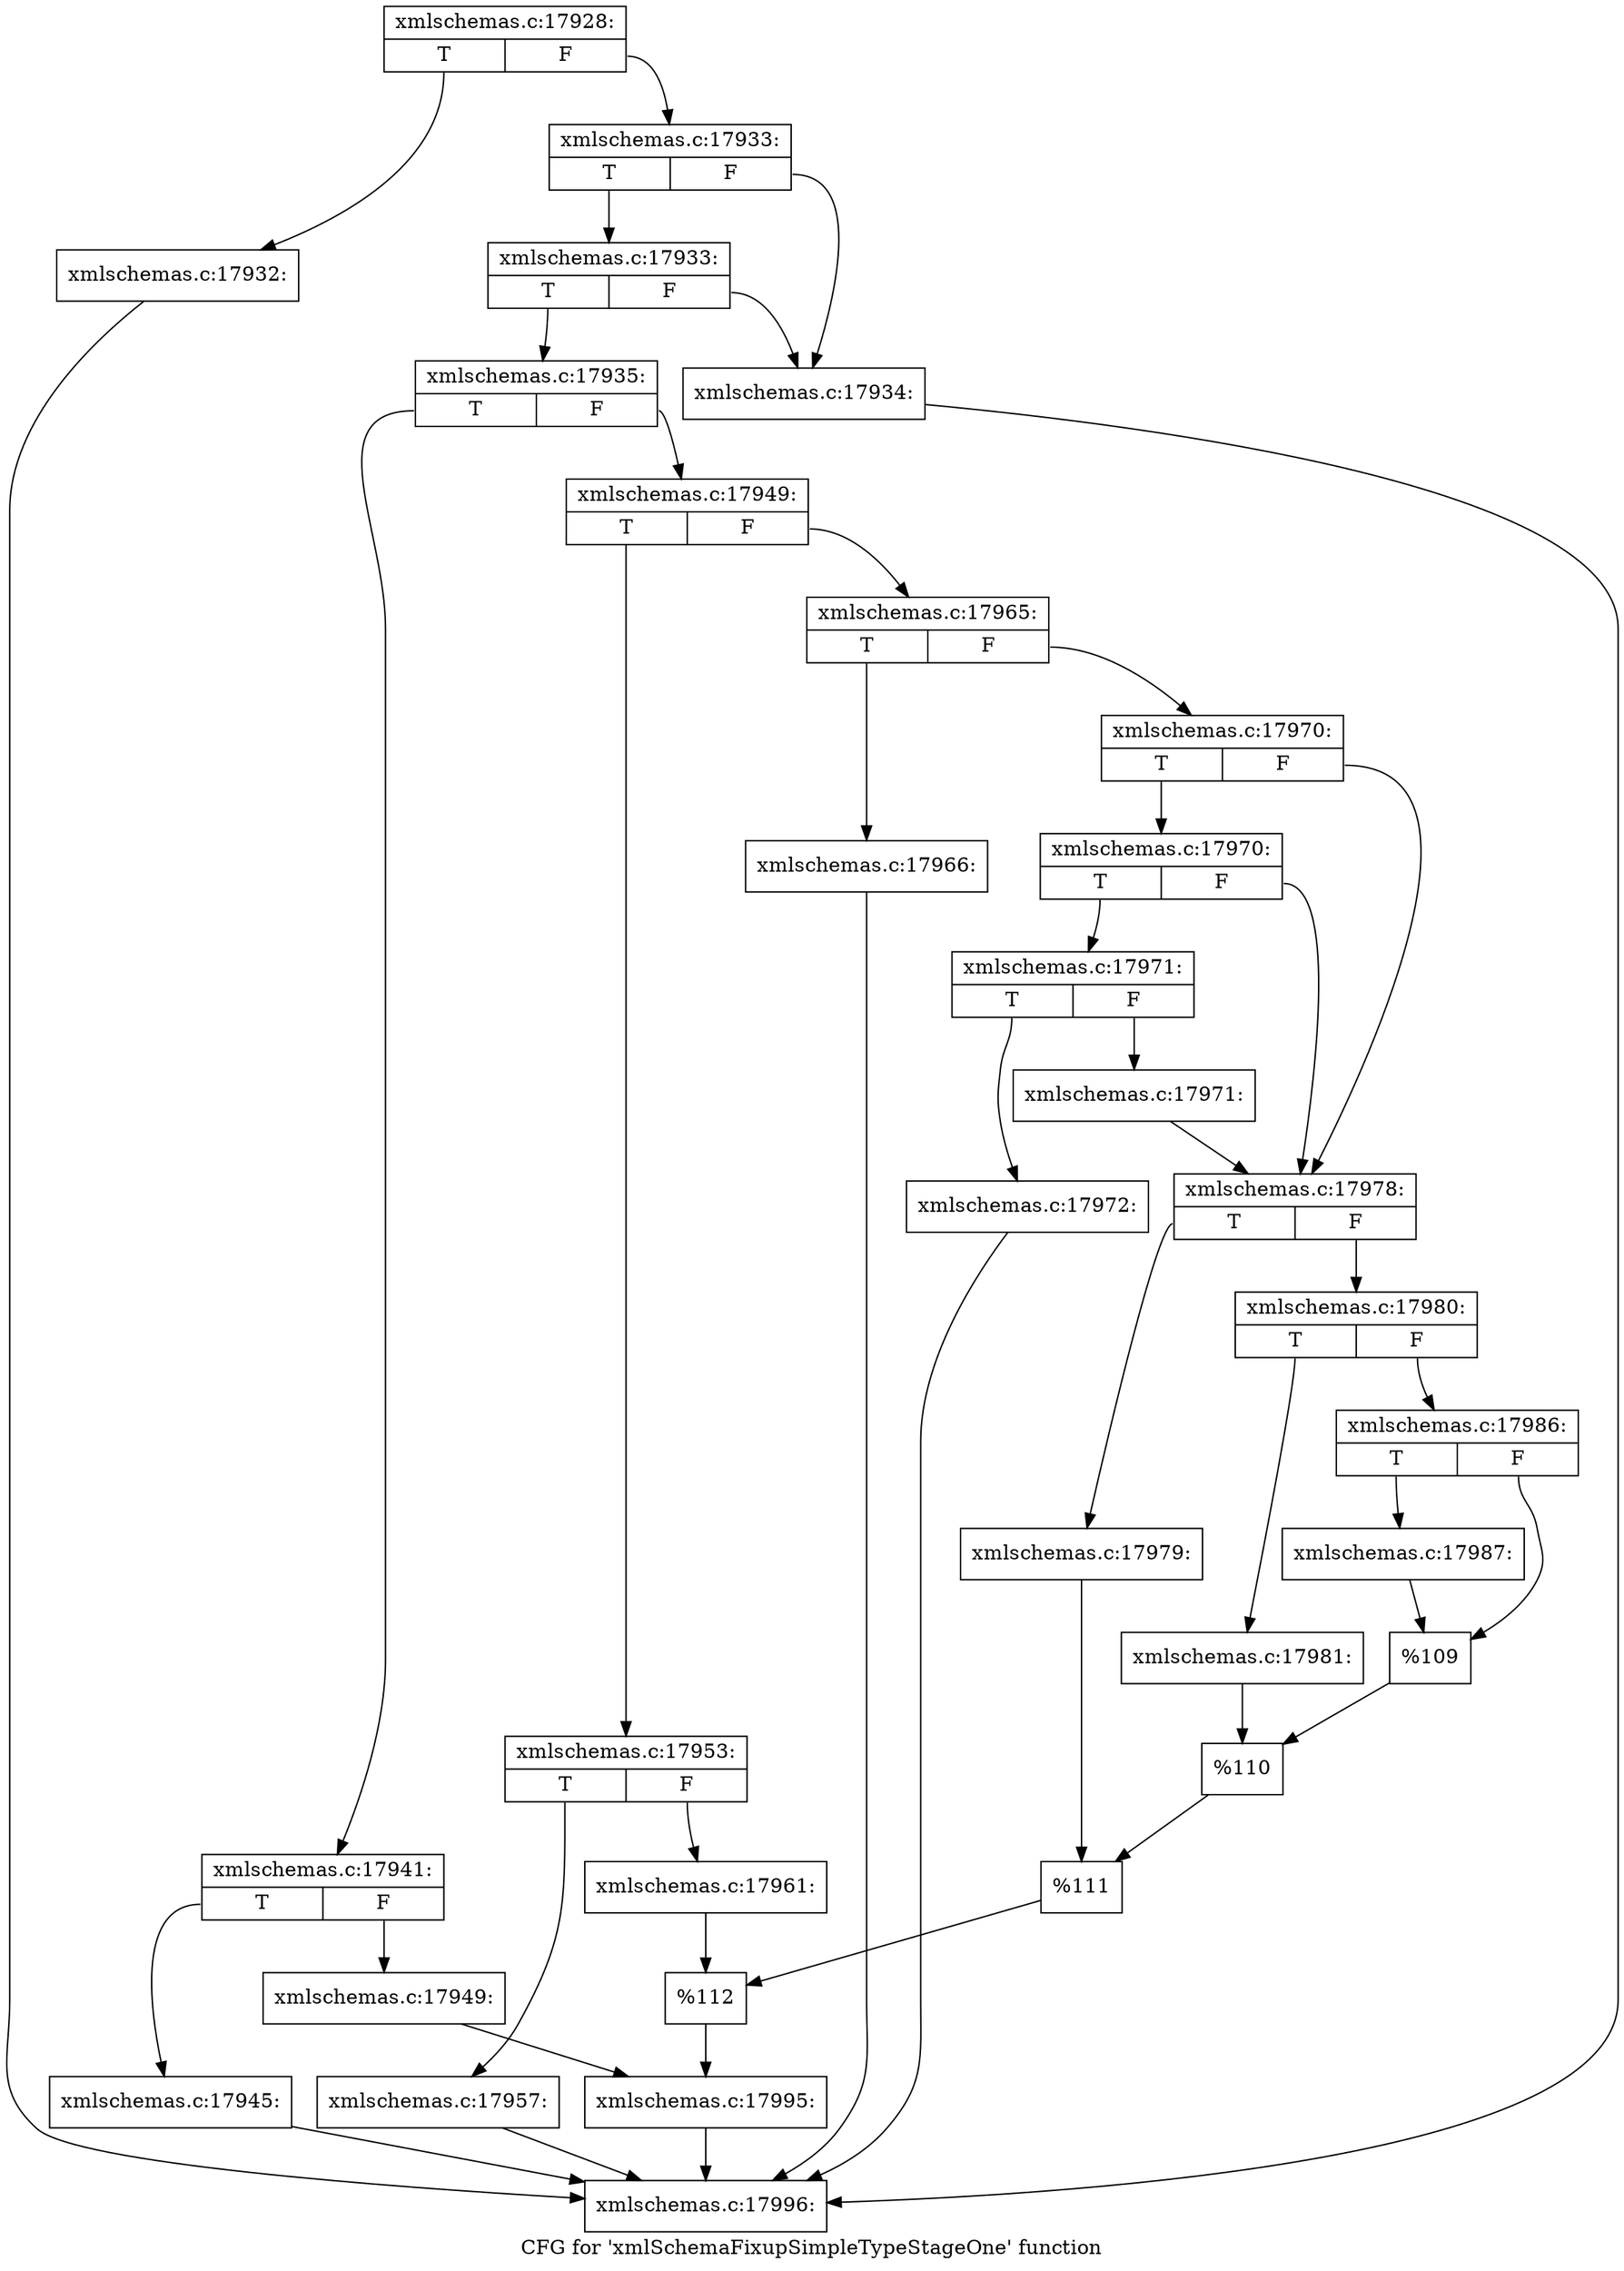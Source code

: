 digraph "CFG for 'xmlSchemaFixupSimpleTypeStageOne' function" {
	label="CFG for 'xmlSchemaFixupSimpleTypeStageOne' function";

	Node0x511d130 [shape=record,label="{xmlschemas.c:17928:|{<s0>T|<s1>F}}"];
	Node0x511d130:s0 -> Node0x511d420;
	Node0x511d130:s1 -> Node0x511d470;
	Node0x511d420 [shape=record,label="{xmlschemas.c:17932:}"];
	Node0x511d420 -> Node0x5123d80;
	Node0x511d470 [shape=record,label="{xmlschemas.c:17933:|{<s0>T|<s1>F}}"];
	Node0x511d470:s0 -> Node0x5124980;
	Node0x511d470:s1 -> Node0x51248e0;
	Node0x5124980 [shape=record,label="{xmlschemas.c:17933:|{<s0>T|<s1>F}}"];
	Node0x5124980:s0 -> Node0x5124930;
	Node0x5124980:s1 -> Node0x51248e0;
	Node0x51248e0 [shape=record,label="{xmlschemas.c:17934:}"];
	Node0x51248e0 -> Node0x5123d80;
	Node0x5124930 [shape=record,label="{xmlschemas.c:17935:|{<s0>T|<s1>F}}"];
	Node0x5124930:s0 -> Node0x51254c0;
	Node0x5124930:s1 -> Node0x5125560;
	Node0x51254c0 [shape=record,label="{xmlschemas.c:17941:|{<s0>T|<s1>F}}"];
	Node0x51254c0:s0 -> Node0x51259e0;
	Node0x51254c0:s1 -> Node0x5125a30;
	Node0x51259e0 [shape=record,label="{xmlschemas.c:17945:}"];
	Node0x51259e0 -> Node0x5123d80;
	Node0x5125a30 [shape=record,label="{xmlschemas.c:17949:}"];
	Node0x5125a30 -> Node0x5125510;
	Node0x5125560 [shape=record,label="{xmlschemas.c:17949:|{<s0>T|<s1>F}}"];
	Node0x5125560:s0 -> Node0x51266c0;
	Node0x5125560:s1 -> Node0x5126760;
	Node0x51266c0 [shape=record,label="{xmlschemas.c:17953:|{<s0>T|<s1>F}}"];
	Node0x51266c0:s0 -> Node0x5126be0;
	Node0x51266c0:s1 -> Node0x5126c30;
	Node0x5126be0 [shape=record,label="{xmlschemas.c:17957:}"];
	Node0x5126be0 -> Node0x5123d80;
	Node0x5126c30 [shape=record,label="{xmlschemas.c:17961:}"];
	Node0x5126c30 -> Node0x5126710;
	Node0x5126760 [shape=record,label="{xmlschemas.c:17965:|{<s0>T|<s1>F}}"];
	Node0x5126760:s0 -> Node0x5127790;
	Node0x5126760:s1 -> Node0x51277e0;
	Node0x5127790 [shape=record,label="{xmlschemas.c:17966:}"];
	Node0x5127790 -> Node0x5123d80;
	Node0x51277e0 [shape=record,label="{xmlschemas.c:17970:|{<s0>T|<s1>F}}"];
	Node0x51277e0:s0 -> Node0x51282a0;
	Node0x51277e0:s1 -> Node0x5128250;
	Node0x51282a0 [shape=record,label="{xmlschemas.c:17970:|{<s0>T|<s1>F}}"];
	Node0x51282a0:s0 -> Node0x5128200;
	Node0x51282a0:s1 -> Node0x5128250;
	Node0x5128200 [shape=record,label="{xmlschemas.c:17971:|{<s0>T|<s1>F}}"];
	Node0x5128200:s0 -> Node0x5128b80;
	Node0x5128200:s1 -> Node0x5128bd0;
	Node0x5128b80 [shape=record,label="{xmlschemas.c:17972:}"];
	Node0x5128b80 -> Node0x5123d80;
	Node0x5128bd0 [shape=record,label="{xmlschemas.c:17971:}"];
	Node0x5128bd0 -> Node0x5128250;
	Node0x5128250 [shape=record,label="{xmlschemas.c:17978:|{<s0>T|<s1>F}}"];
	Node0x5128250:s0 -> Node0x5129350;
	Node0x5128250:s1 -> Node0x51293f0;
	Node0x5129350 [shape=record,label="{xmlschemas.c:17979:}"];
	Node0x5129350 -> Node0x51293a0;
	Node0x51293f0 [shape=record,label="{xmlschemas.c:17980:|{<s0>T|<s1>F}}"];
	Node0x51293f0:s0 -> Node0x5129c80;
	Node0x51293f0:s1 -> Node0x5129d20;
	Node0x5129c80 [shape=record,label="{xmlschemas.c:17981:}"];
	Node0x5129c80 -> Node0x5129cd0;
	Node0x5129d20 [shape=record,label="{xmlschemas.c:17986:|{<s0>T|<s1>F}}"];
	Node0x5129d20:s0 -> Node0x512ab80;
	Node0x5129d20:s1 -> Node0x512abd0;
	Node0x512ab80 [shape=record,label="{xmlschemas.c:17987:}"];
	Node0x512ab80 -> Node0x512abd0;
	Node0x512abd0 [shape=record,label="{%109}"];
	Node0x512abd0 -> Node0x5129cd0;
	Node0x5129cd0 [shape=record,label="{%110}"];
	Node0x5129cd0 -> Node0x51293a0;
	Node0x51293a0 [shape=record,label="{%111}"];
	Node0x51293a0 -> Node0x5126710;
	Node0x5126710 [shape=record,label="{%112}"];
	Node0x5126710 -> Node0x5125510;
	Node0x5125510 [shape=record,label="{xmlschemas.c:17995:}"];
	Node0x5125510 -> Node0x5123d80;
	Node0x5123d80 [shape=record,label="{xmlschemas.c:17996:}"];
}
